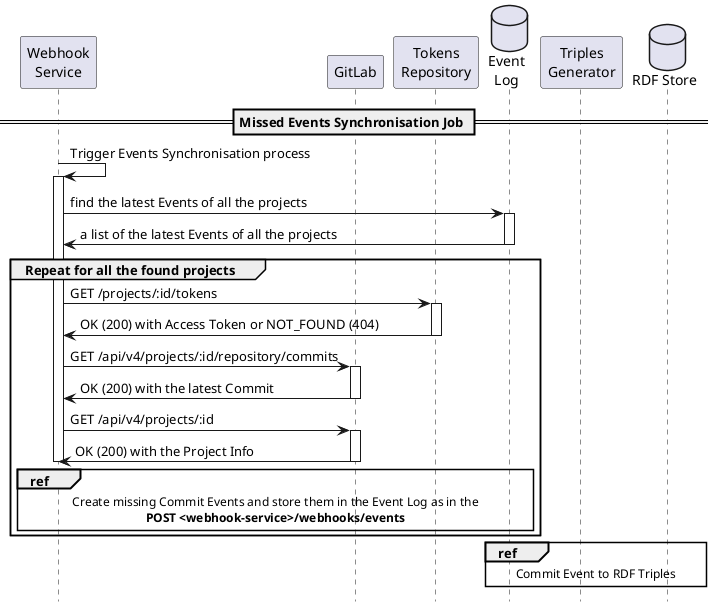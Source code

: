     @startuml
    hide footbox
    skinparam shadowing false

    participant "Webhook\nService" as Webhook
    participant GitLab
    participant "Tokens\nRepository" as Tokens
    database "Event\nLog" as Log
    participant "Triples\nGenerator" as Triples
    database "RDF Store" as Jena

    == Missed Events Synchronisation Job ==
    Webhook->Webhook: Trigger Events Synchronisation process
    activate Webhook
    Webhook->Log: find the latest Events of all the projects
    activate Log
    Log->Webhook: a list of the latest Events of all the projects
    deactivate Log
    group Repeat for all the found projects
    Webhook->Tokens: GET /projects/:id/tokens
    activate Tokens
    Tokens->Webhook: OK (200) with Access Token or NOT_FOUND (404)
    deactivate Tokens
    Webhook->GitLab: GET /api/v4/projects/:id/repository/commits
    activate GitLab
    GitLab->Webhook: OK (200) with the latest Commit
    deactivate GitLab
    Webhook->GitLab: GET /api/v4/projects/:id
    activate GitLab
    GitLab->Webhook: OK (200) with the Project Info
    deactivate GitLab
    ref over Webhook, Log: Create missing Commit Events and store them in the Event Log as in the\n**POST <webhook-service>/webhooks/events**
    deactivate Webhook
    end
    ref over Log, Jena: Commit Event to RDF Triples

    @enduml
